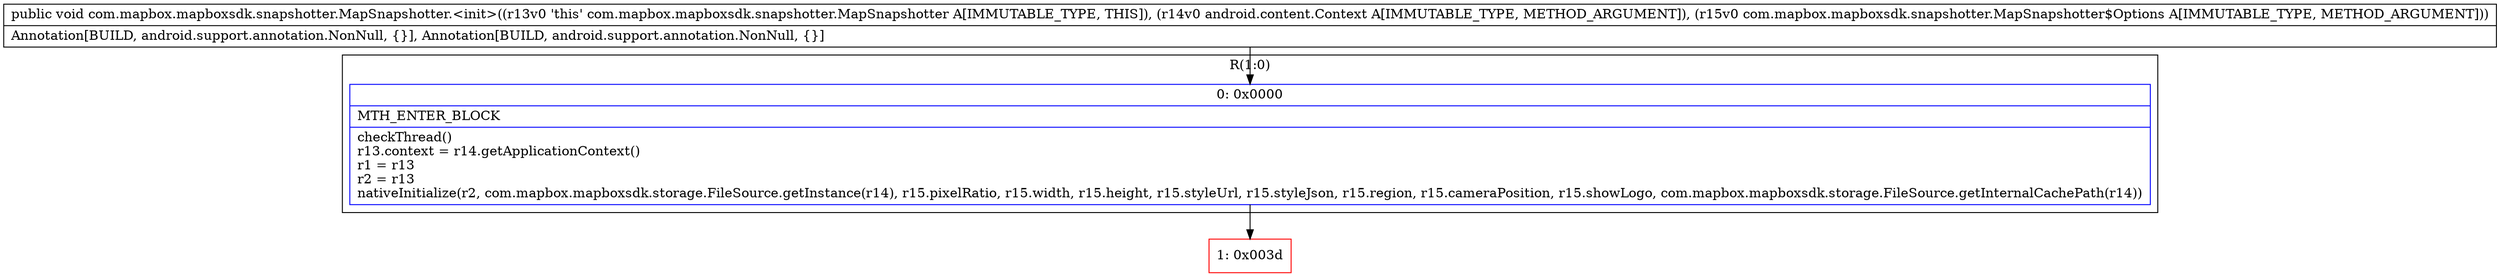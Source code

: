digraph "CFG forcom.mapbox.mapboxsdk.snapshotter.MapSnapshotter.\<init\>(Landroid\/content\/Context;Lcom\/mapbox\/mapboxsdk\/snapshotter\/MapSnapshotter$Options;)V" {
subgraph cluster_Region_474240597 {
label = "R(1:0)";
node [shape=record,color=blue];
Node_0 [shape=record,label="{0\:\ 0x0000|MTH_ENTER_BLOCK\l|checkThread()\lr13.context = r14.getApplicationContext()\lr1 = r13\lr2 = r13\lnativeInitialize(r2, com.mapbox.mapboxsdk.storage.FileSource.getInstance(r14), r15.pixelRatio, r15.width, r15.height, r15.styleUrl, r15.styleJson, r15.region, r15.cameraPosition, r15.showLogo, com.mapbox.mapboxsdk.storage.FileSource.getInternalCachePath(r14))\l}"];
}
Node_1 [shape=record,color=red,label="{1\:\ 0x003d}"];
MethodNode[shape=record,label="{public void com.mapbox.mapboxsdk.snapshotter.MapSnapshotter.\<init\>((r13v0 'this' com.mapbox.mapboxsdk.snapshotter.MapSnapshotter A[IMMUTABLE_TYPE, THIS]), (r14v0 android.content.Context A[IMMUTABLE_TYPE, METHOD_ARGUMENT]), (r15v0 com.mapbox.mapboxsdk.snapshotter.MapSnapshotter$Options A[IMMUTABLE_TYPE, METHOD_ARGUMENT]))  | Annotation[BUILD, android.support.annotation.NonNull, \{\}], Annotation[BUILD, android.support.annotation.NonNull, \{\}]\l}"];
MethodNode -> Node_0;
Node_0 -> Node_1;
}

